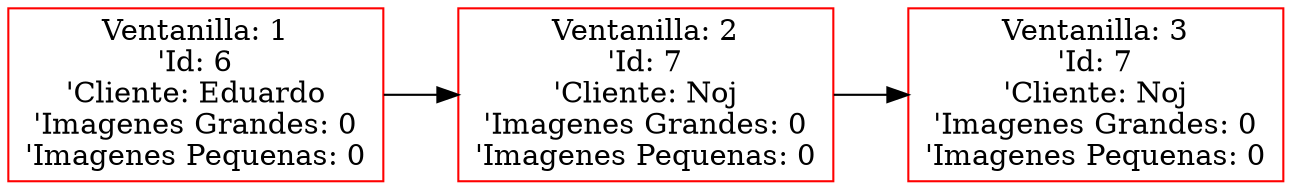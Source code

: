  digraph G {
 rankdir=LR;
 node0 [label="Ventanilla: 1\n'Id: 6\n'Cliente: Eduardo\n'Imagenes Grandes: 0\n'Imagenes Pequenas: 0", color="red", shape="rectangle"];
 node1 [label="Ventanilla: 2\n'Id: 7\n'Cliente: Noj\n'Imagenes Grandes: 0\n'Imagenes Pequenas: 0", color="red", shape="rectangle"];
 node0 -> node1 [dir="forward"];
 node2 [label="Ventanilla: 3\n'Id: 7\n'Cliente: Noj\n'Imagenes Grandes: 0\n'Imagenes Pequenas: 0", color="red", shape="rectangle"];
 node1 -> node2 [dir="forward"];
 }
